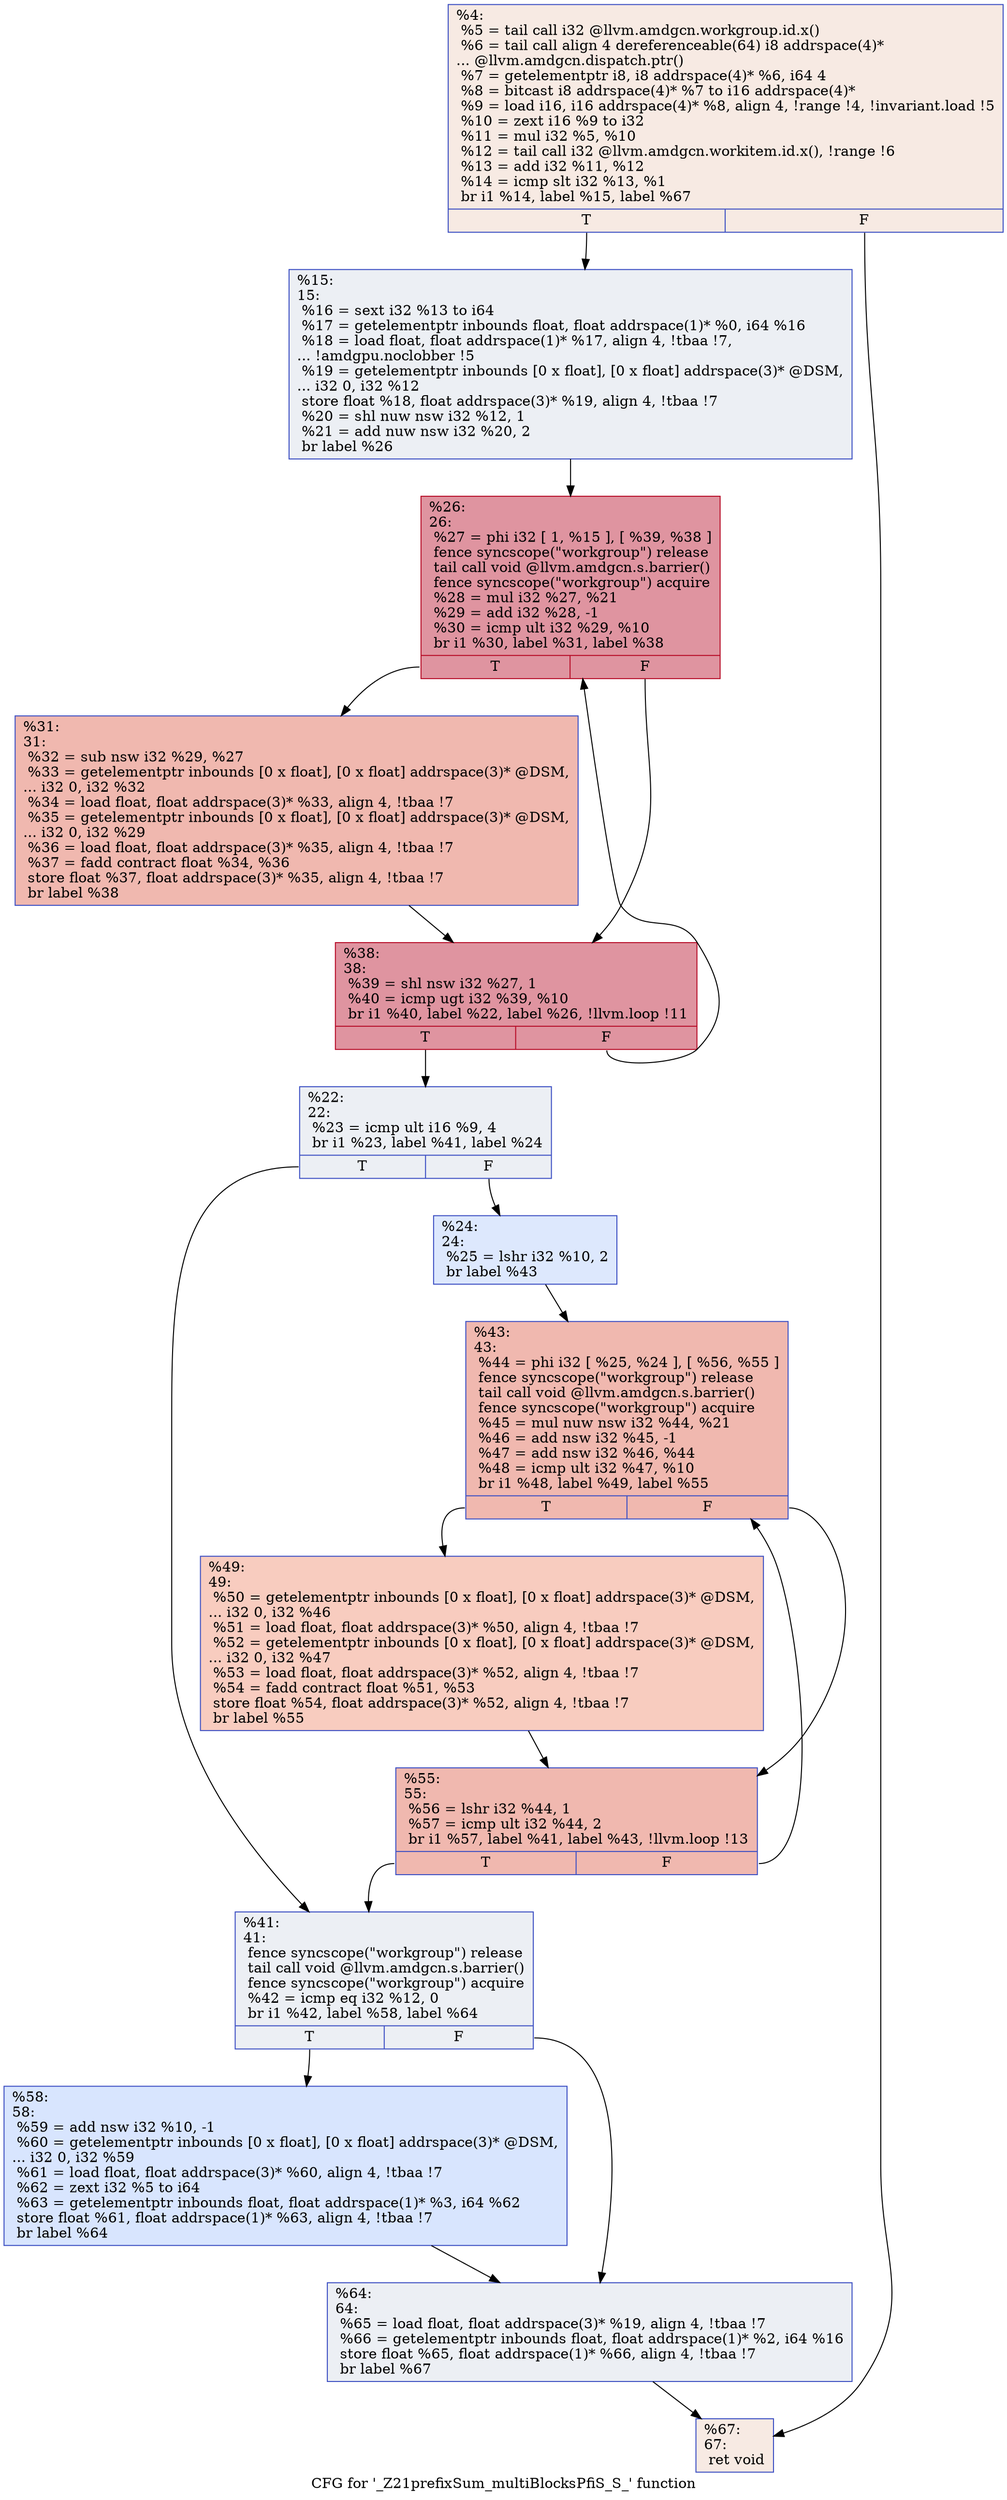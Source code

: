 digraph "CFG for '_Z21prefixSum_multiBlocksPfiS_S_' function" {
	label="CFG for '_Z21prefixSum_multiBlocksPfiS_S_' function";

	Node0x61fc530 [shape=record,color="#3d50c3ff", style=filled, fillcolor="#eed0c070",label="{%4:\l  %5 = tail call i32 @llvm.amdgcn.workgroup.id.x()\l  %6 = tail call align 4 dereferenceable(64) i8 addrspace(4)*\l... @llvm.amdgcn.dispatch.ptr()\l  %7 = getelementptr i8, i8 addrspace(4)* %6, i64 4\l  %8 = bitcast i8 addrspace(4)* %7 to i16 addrspace(4)*\l  %9 = load i16, i16 addrspace(4)* %8, align 4, !range !4, !invariant.load !5\l  %10 = zext i16 %9 to i32\l  %11 = mul i32 %5, %10\l  %12 = tail call i32 @llvm.amdgcn.workitem.id.x(), !range !6\l  %13 = add i32 %11, %12\l  %14 = icmp slt i32 %13, %1\l  br i1 %14, label %15, label %67\l|{<s0>T|<s1>F}}"];
	Node0x61fc530:s0 -> Node0x61fe480;
	Node0x61fc530:s1 -> Node0x61fe510;
	Node0x61fe480 [shape=record,color="#3d50c3ff", style=filled, fillcolor="#d4dbe670",label="{%15:\l15:                                               \l  %16 = sext i32 %13 to i64\l  %17 = getelementptr inbounds float, float addrspace(1)* %0, i64 %16\l  %18 = load float, float addrspace(1)* %17, align 4, !tbaa !7,\l... !amdgpu.noclobber !5\l  %19 = getelementptr inbounds [0 x float], [0 x float] addrspace(3)* @DSM,\l... i32 0, i32 %12\l  store float %18, float addrspace(3)* %19, align 4, !tbaa !7\l  %20 = shl nuw nsw i32 %12, 1\l  %21 = add nuw nsw i32 %20, 2\l  br label %26\l}"];
	Node0x61fe480 -> Node0x61ff8e0;
	Node0x61ff9e0 [shape=record,color="#3d50c3ff", style=filled, fillcolor="#d4dbe670",label="{%22:\l22:                                               \l  %23 = icmp ult i16 %9, 4\l  br i1 %23, label %41, label %24\l|{<s0>T|<s1>F}}"];
	Node0x61ff9e0:s0 -> Node0x61ffb30;
	Node0x61ff9e0:s1 -> Node0x61ffb80;
	Node0x61ffb80 [shape=record,color="#3d50c3ff", style=filled, fillcolor="#b2ccfb70",label="{%24:\l24:                                               \l  %25 = lshr i32 %10, 2\l  br label %43\l}"];
	Node0x61ffb80 -> Node0x61ffd50;
	Node0x61ff8e0 [shape=record,color="#b70d28ff", style=filled, fillcolor="#b70d2870",label="{%26:\l26:                                               \l  %27 = phi i32 [ 1, %15 ], [ %39, %38 ]\l  fence syncscope(\"workgroup\") release\l  tail call void @llvm.amdgcn.s.barrier()\l  fence syncscope(\"workgroup\") acquire\l  %28 = mul i32 %27, %21\l  %29 = add i32 %28, -1\l  %30 = icmp ult i32 %29, %10\l  br i1 %30, label %31, label %38\l|{<s0>T|<s1>F}}"];
	Node0x61ff8e0:s0 -> Node0x6200440;
	Node0x61ff8e0:s1 -> Node0x61ffe40;
	Node0x6200440 [shape=record,color="#3d50c3ff", style=filled, fillcolor="#dc5d4a70",label="{%31:\l31:                                               \l  %32 = sub nsw i32 %29, %27\l  %33 = getelementptr inbounds [0 x float], [0 x float] addrspace(3)* @DSM,\l... i32 0, i32 %32\l  %34 = load float, float addrspace(3)* %33, align 4, !tbaa !7\l  %35 = getelementptr inbounds [0 x float], [0 x float] addrspace(3)* @DSM,\l... i32 0, i32 %29\l  %36 = load float, float addrspace(3)* %35, align 4, !tbaa !7\l  %37 = fadd contract float %34, %36\l  store float %37, float addrspace(3)* %35, align 4, !tbaa !7\l  br label %38\l}"];
	Node0x6200440 -> Node0x61ffe40;
	Node0x61ffe40 [shape=record,color="#b70d28ff", style=filled, fillcolor="#b70d2870",label="{%38:\l38:                                               \l  %39 = shl nsw i32 %27, 1\l  %40 = icmp ugt i32 %39, %10\l  br i1 %40, label %22, label %26, !llvm.loop !11\l|{<s0>T|<s1>F}}"];
	Node0x61ffe40:s0 -> Node0x61ff9e0;
	Node0x61ffe40:s1 -> Node0x61ff8e0;
	Node0x61ffb30 [shape=record,color="#3d50c3ff", style=filled, fillcolor="#d4dbe670",label="{%41:\l41:                                               \l  fence syncscope(\"workgroup\") release\l  tail call void @llvm.amdgcn.s.barrier()\l  fence syncscope(\"workgroup\") acquire\l  %42 = icmp eq i32 %12, 0\l  br i1 %42, label %58, label %64\l|{<s0>T|<s1>F}}"];
	Node0x61ffb30:s0 -> Node0x6200fe0;
	Node0x61ffb30:s1 -> Node0x6201030;
	Node0x61ffd50 [shape=record,color="#3d50c3ff", style=filled, fillcolor="#dc5d4a70",label="{%43:\l43:                                               \l  %44 = phi i32 [ %25, %24 ], [ %56, %55 ]\l  fence syncscope(\"workgroup\") release\l  tail call void @llvm.amdgcn.s.barrier()\l  fence syncscope(\"workgroup\") acquire\l  %45 = mul nuw nsw i32 %44, %21\l  %46 = add nsw i32 %45, -1\l  %47 = add nsw i32 %46, %44\l  %48 = icmp ult i32 %47, %10\l  br i1 %48, label %49, label %55\l|{<s0>T|<s1>F}}"];
	Node0x61ffd50:s0 -> Node0x62016a0;
	Node0x61ffd50:s1 -> Node0x6201170;
	Node0x62016a0 [shape=record,color="#3d50c3ff", style=filled, fillcolor="#f08b6e70",label="{%49:\l49:                                               \l  %50 = getelementptr inbounds [0 x float], [0 x float] addrspace(3)* @DSM,\l... i32 0, i32 %46\l  %51 = load float, float addrspace(3)* %50, align 4, !tbaa !7\l  %52 = getelementptr inbounds [0 x float], [0 x float] addrspace(3)* @DSM,\l... i32 0, i32 %47\l  %53 = load float, float addrspace(3)* %52, align 4, !tbaa !7\l  %54 = fadd contract float %51, %53\l  store float %54, float addrspace(3)* %52, align 4, !tbaa !7\l  br label %55\l}"];
	Node0x62016a0 -> Node0x6201170;
	Node0x6201170 [shape=record,color="#3d50c3ff", style=filled, fillcolor="#dc5d4a70",label="{%55:\l55:                                               \l  %56 = lshr i32 %44, 1\l  %57 = icmp ult i32 %44, 2\l  br i1 %57, label %41, label %43, !llvm.loop !13\l|{<s0>T|<s1>F}}"];
	Node0x6201170:s0 -> Node0x61ffb30;
	Node0x6201170:s1 -> Node0x61ffd50;
	Node0x6200fe0 [shape=record,color="#3d50c3ff", style=filled, fillcolor="#a7c5fe70",label="{%58:\l58:                                               \l  %59 = add nsw i32 %10, -1\l  %60 = getelementptr inbounds [0 x float], [0 x float] addrspace(3)* @DSM,\l... i32 0, i32 %59\l  %61 = load float, float addrspace(3)* %60, align 4, !tbaa !7\l  %62 = zext i32 %5 to i64\l  %63 = getelementptr inbounds float, float addrspace(1)* %3, i64 %62\l  store float %61, float addrspace(1)* %63, align 4, !tbaa !7\l  br label %64\l}"];
	Node0x6200fe0 -> Node0x6201030;
	Node0x6201030 [shape=record,color="#3d50c3ff", style=filled, fillcolor="#d4dbe670",label="{%64:\l64:                                               \l  %65 = load float, float addrspace(3)* %19, align 4, !tbaa !7\l  %66 = getelementptr inbounds float, float addrspace(1)* %2, i64 %16\l  store float %65, float addrspace(1)* %66, align 4, !tbaa !7\l  br label %67\l}"];
	Node0x6201030 -> Node0x61fe510;
	Node0x61fe510 [shape=record,color="#3d50c3ff", style=filled, fillcolor="#eed0c070",label="{%67:\l67:                                               \l  ret void\l}"];
}
